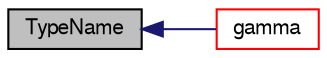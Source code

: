 digraph "TypeName"
{
  bgcolor="transparent";
  edge [fontname="FreeSans",fontsize="10",labelfontname="FreeSans",labelfontsize="10"];
  node [fontname="FreeSans",fontsize="10",shape=record];
  rankdir="LR";
  Node1083 [label="TypeName",height=0.2,width=0.4,color="black", fillcolor="grey75", style="filled", fontcolor="black"];
  Node1083 -> Node1084 [dir="back",color="midnightblue",fontsize="10",style="solid",fontname="FreeSans"];
  Node1084 [label="gamma",height=0.2,width=0.4,color="red",URL="$a30738.html#af78889d1b8882a298fc4b7f8c8a2594e"];
}
